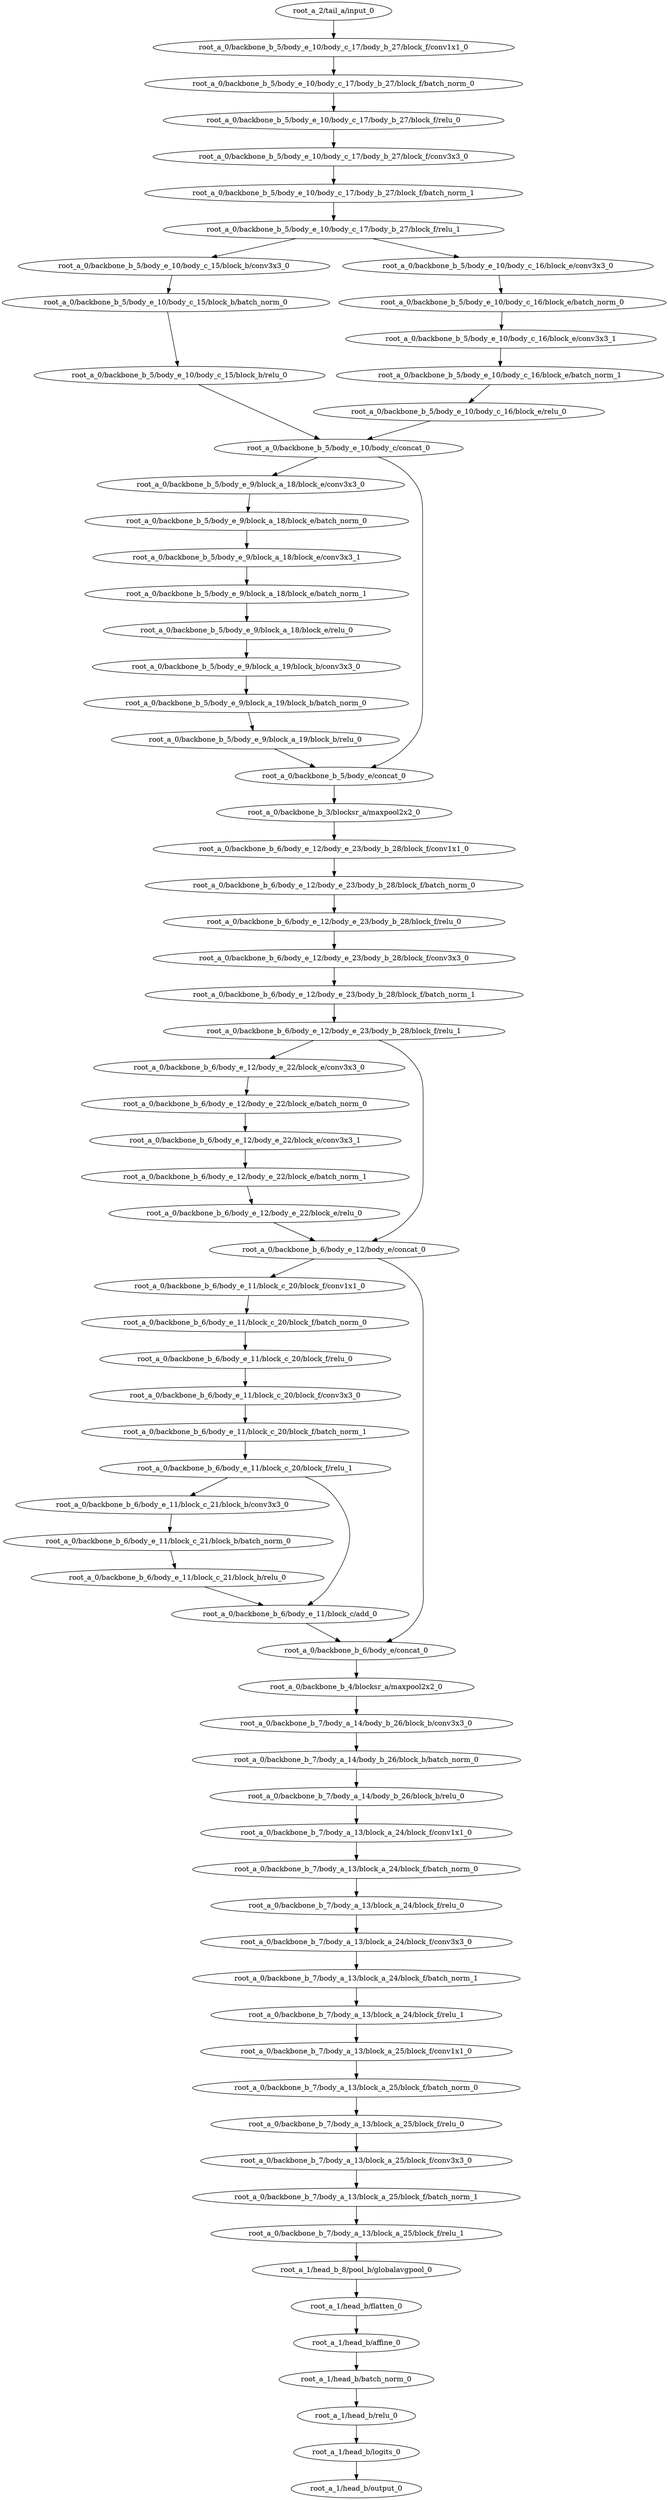 digraph root_a {
	"root_a_2/tail_a/input_0"
	"root_a_0/backbone_b_5/body_e_10/body_c_17/body_b_27/block_f/conv1x1_0"
	"root_a_0/backbone_b_5/body_e_10/body_c_17/body_b_27/block_f/batch_norm_0"
	"root_a_0/backbone_b_5/body_e_10/body_c_17/body_b_27/block_f/relu_0"
	"root_a_0/backbone_b_5/body_e_10/body_c_17/body_b_27/block_f/conv3x3_0"
	"root_a_0/backbone_b_5/body_e_10/body_c_17/body_b_27/block_f/batch_norm_1"
	"root_a_0/backbone_b_5/body_e_10/body_c_17/body_b_27/block_f/relu_1"
	"root_a_0/backbone_b_5/body_e_10/body_c_15/block_b/conv3x3_0"
	"root_a_0/backbone_b_5/body_e_10/body_c_15/block_b/batch_norm_0"
	"root_a_0/backbone_b_5/body_e_10/body_c_15/block_b/relu_0"
	"root_a_0/backbone_b_5/body_e_10/body_c_16/block_e/conv3x3_0"
	"root_a_0/backbone_b_5/body_e_10/body_c_16/block_e/batch_norm_0"
	"root_a_0/backbone_b_5/body_e_10/body_c_16/block_e/conv3x3_1"
	"root_a_0/backbone_b_5/body_e_10/body_c_16/block_e/batch_norm_1"
	"root_a_0/backbone_b_5/body_e_10/body_c_16/block_e/relu_0"
	"root_a_0/backbone_b_5/body_e_10/body_c/concat_0"
	"root_a_0/backbone_b_5/body_e_9/block_a_18/block_e/conv3x3_0"
	"root_a_0/backbone_b_5/body_e_9/block_a_18/block_e/batch_norm_0"
	"root_a_0/backbone_b_5/body_e_9/block_a_18/block_e/conv3x3_1"
	"root_a_0/backbone_b_5/body_e_9/block_a_18/block_e/batch_norm_1"
	"root_a_0/backbone_b_5/body_e_9/block_a_18/block_e/relu_0"
	"root_a_0/backbone_b_5/body_e_9/block_a_19/block_b/conv3x3_0"
	"root_a_0/backbone_b_5/body_e_9/block_a_19/block_b/batch_norm_0"
	"root_a_0/backbone_b_5/body_e_9/block_a_19/block_b/relu_0"
	"root_a_0/backbone_b_5/body_e/concat_0"
	"root_a_0/backbone_b_3/blocksr_a/maxpool2x2_0"
	"root_a_0/backbone_b_6/body_e_12/body_e_23/body_b_28/block_f/conv1x1_0"
	"root_a_0/backbone_b_6/body_e_12/body_e_23/body_b_28/block_f/batch_norm_0"
	"root_a_0/backbone_b_6/body_e_12/body_e_23/body_b_28/block_f/relu_0"
	"root_a_0/backbone_b_6/body_e_12/body_e_23/body_b_28/block_f/conv3x3_0"
	"root_a_0/backbone_b_6/body_e_12/body_e_23/body_b_28/block_f/batch_norm_1"
	"root_a_0/backbone_b_6/body_e_12/body_e_23/body_b_28/block_f/relu_1"
	"root_a_0/backbone_b_6/body_e_12/body_e_22/block_e/conv3x3_0"
	"root_a_0/backbone_b_6/body_e_12/body_e_22/block_e/batch_norm_0"
	"root_a_0/backbone_b_6/body_e_12/body_e_22/block_e/conv3x3_1"
	"root_a_0/backbone_b_6/body_e_12/body_e_22/block_e/batch_norm_1"
	"root_a_0/backbone_b_6/body_e_12/body_e_22/block_e/relu_0"
	"root_a_0/backbone_b_6/body_e_12/body_e/concat_0"
	"root_a_0/backbone_b_6/body_e_11/block_c_20/block_f/conv1x1_0"
	"root_a_0/backbone_b_6/body_e_11/block_c_20/block_f/batch_norm_0"
	"root_a_0/backbone_b_6/body_e_11/block_c_20/block_f/relu_0"
	"root_a_0/backbone_b_6/body_e_11/block_c_20/block_f/conv3x3_0"
	"root_a_0/backbone_b_6/body_e_11/block_c_20/block_f/batch_norm_1"
	"root_a_0/backbone_b_6/body_e_11/block_c_20/block_f/relu_1"
	"root_a_0/backbone_b_6/body_e_11/block_c_21/block_b/conv3x3_0"
	"root_a_0/backbone_b_6/body_e_11/block_c_21/block_b/batch_norm_0"
	"root_a_0/backbone_b_6/body_e_11/block_c_21/block_b/relu_0"
	"root_a_0/backbone_b_6/body_e_11/block_c/add_0"
	"root_a_0/backbone_b_6/body_e/concat_0"
	"root_a_0/backbone_b_4/blocksr_a/maxpool2x2_0"
	"root_a_0/backbone_b_7/body_a_14/body_b_26/block_b/conv3x3_0"
	"root_a_0/backbone_b_7/body_a_14/body_b_26/block_b/batch_norm_0"
	"root_a_0/backbone_b_7/body_a_14/body_b_26/block_b/relu_0"
	"root_a_0/backbone_b_7/body_a_13/block_a_24/block_f/conv1x1_0"
	"root_a_0/backbone_b_7/body_a_13/block_a_24/block_f/batch_norm_0"
	"root_a_0/backbone_b_7/body_a_13/block_a_24/block_f/relu_0"
	"root_a_0/backbone_b_7/body_a_13/block_a_24/block_f/conv3x3_0"
	"root_a_0/backbone_b_7/body_a_13/block_a_24/block_f/batch_norm_1"
	"root_a_0/backbone_b_7/body_a_13/block_a_24/block_f/relu_1"
	"root_a_0/backbone_b_7/body_a_13/block_a_25/block_f/conv1x1_0"
	"root_a_0/backbone_b_7/body_a_13/block_a_25/block_f/batch_norm_0"
	"root_a_0/backbone_b_7/body_a_13/block_a_25/block_f/relu_0"
	"root_a_0/backbone_b_7/body_a_13/block_a_25/block_f/conv3x3_0"
	"root_a_0/backbone_b_7/body_a_13/block_a_25/block_f/batch_norm_1"
	"root_a_0/backbone_b_7/body_a_13/block_a_25/block_f/relu_1"
	"root_a_1/head_b_8/pool_b/globalavgpool_0"
	"root_a_1/head_b/flatten_0"
	"root_a_1/head_b/affine_0"
	"root_a_1/head_b/batch_norm_0"
	"root_a_1/head_b/relu_0"
	"root_a_1/head_b/logits_0"
	"root_a_1/head_b/output_0"

	"root_a_2/tail_a/input_0" -> "root_a_0/backbone_b_5/body_e_10/body_c_17/body_b_27/block_f/conv1x1_0"
	"root_a_0/backbone_b_5/body_e_10/body_c_17/body_b_27/block_f/conv1x1_0" -> "root_a_0/backbone_b_5/body_e_10/body_c_17/body_b_27/block_f/batch_norm_0"
	"root_a_0/backbone_b_5/body_e_10/body_c_17/body_b_27/block_f/batch_norm_0" -> "root_a_0/backbone_b_5/body_e_10/body_c_17/body_b_27/block_f/relu_0"
	"root_a_0/backbone_b_5/body_e_10/body_c_17/body_b_27/block_f/relu_0" -> "root_a_0/backbone_b_5/body_e_10/body_c_17/body_b_27/block_f/conv3x3_0"
	"root_a_0/backbone_b_5/body_e_10/body_c_17/body_b_27/block_f/conv3x3_0" -> "root_a_0/backbone_b_5/body_e_10/body_c_17/body_b_27/block_f/batch_norm_1"
	"root_a_0/backbone_b_5/body_e_10/body_c_17/body_b_27/block_f/batch_norm_1" -> "root_a_0/backbone_b_5/body_e_10/body_c_17/body_b_27/block_f/relu_1"
	"root_a_0/backbone_b_5/body_e_10/body_c_17/body_b_27/block_f/relu_1" -> "root_a_0/backbone_b_5/body_e_10/body_c_15/block_b/conv3x3_0"
	"root_a_0/backbone_b_5/body_e_10/body_c_15/block_b/conv3x3_0" -> "root_a_0/backbone_b_5/body_e_10/body_c_15/block_b/batch_norm_0"
	"root_a_0/backbone_b_5/body_e_10/body_c_15/block_b/batch_norm_0" -> "root_a_0/backbone_b_5/body_e_10/body_c_15/block_b/relu_0"
	"root_a_0/backbone_b_5/body_e_10/body_c_17/body_b_27/block_f/relu_1" -> "root_a_0/backbone_b_5/body_e_10/body_c_16/block_e/conv3x3_0"
	"root_a_0/backbone_b_5/body_e_10/body_c_16/block_e/conv3x3_0" -> "root_a_0/backbone_b_5/body_e_10/body_c_16/block_e/batch_norm_0"
	"root_a_0/backbone_b_5/body_e_10/body_c_16/block_e/batch_norm_0" -> "root_a_0/backbone_b_5/body_e_10/body_c_16/block_e/conv3x3_1"
	"root_a_0/backbone_b_5/body_e_10/body_c_16/block_e/conv3x3_1" -> "root_a_0/backbone_b_5/body_e_10/body_c_16/block_e/batch_norm_1"
	"root_a_0/backbone_b_5/body_e_10/body_c_16/block_e/batch_norm_1" -> "root_a_0/backbone_b_5/body_e_10/body_c_16/block_e/relu_0"
	"root_a_0/backbone_b_5/body_e_10/body_c_15/block_b/relu_0" -> "root_a_0/backbone_b_5/body_e_10/body_c/concat_0"
	"root_a_0/backbone_b_5/body_e_10/body_c_16/block_e/relu_0" -> "root_a_0/backbone_b_5/body_e_10/body_c/concat_0"
	"root_a_0/backbone_b_5/body_e_10/body_c/concat_0" -> "root_a_0/backbone_b_5/body_e_9/block_a_18/block_e/conv3x3_0"
	"root_a_0/backbone_b_5/body_e_9/block_a_18/block_e/conv3x3_0" -> "root_a_0/backbone_b_5/body_e_9/block_a_18/block_e/batch_norm_0"
	"root_a_0/backbone_b_5/body_e_9/block_a_18/block_e/batch_norm_0" -> "root_a_0/backbone_b_5/body_e_9/block_a_18/block_e/conv3x3_1"
	"root_a_0/backbone_b_5/body_e_9/block_a_18/block_e/conv3x3_1" -> "root_a_0/backbone_b_5/body_e_9/block_a_18/block_e/batch_norm_1"
	"root_a_0/backbone_b_5/body_e_9/block_a_18/block_e/batch_norm_1" -> "root_a_0/backbone_b_5/body_e_9/block_a_18/block_e/relu_0"
	"root_a_0/backbone_b_5/body_e_9/block_a_18/block_e/relu_0" -> "root_a_0/backbone_b_5/body_e_9/block_a_19/block_b/conv3x3_0"
	"root_a_0/backbone_b_5/body_e_9/block_a_19/block_b/conv3x3_0" -> "root_a_0/backbone_b_5/body_e_9/block_a_19/block_b/batch_norm_0"
	"root_a_0/backbone_b_5/body_e_9/block_a_19/block_b/batch_norm_0" -> "root_a_0/backbone_b_5/body_e_9/block_a_19/block_b/relu_0"
	"root_a_0/backbone_b_5/body_e_9/block_a_19/block_b/relu_0" -> "root_a_0/backbone_b_5/body_e/concat_0"
	"root_a_0/backbone_b_5/body_e_10/body_c/concat_0" -> "root_a_0/backbone_b_5/body_e/concat_0"
	"root_a_0/backbone_b_5/body_e/concat_0" -> "root_a_0/backbone_b_3/blocksr_a/maxpool2x2_0"
	"root_a_0/backbone_b_3/blocksr_a/maxpool2x2_0" -> "root_a_0/backbone_b_6/body_e_12/body_e_23/body_b_28/block_f/conv1x1_0"
	"root_a_0/backbone_b_6/body_e_12/body_e_23/body_b_28/block_f/conv1x1_0" -> "root_a_0/backbone_b_6/body_e_12/body_e_23/body_b_28/block_f/batch_norm_0"
	"root_a_0/backbone_b_6/body_e_12/body_e_23/body_b_28/block_f/batch_norm_0" -> "root_a_0/backbone_b_6/body_e_12/body_e_23/body_b_28/block_f/relu_0"
	"root_a_0/backbone_b_6/body_e_12/body_e_23/body_b_28/block_f/relu_0" -> "root_a_0/backbone_b_6/body_e_12/body_e_23/body_b_28/block_f/conv3x3_0"
	"root_a_0/backbone_b_6/body_e_12/body_e_23/body_b_28/block_f/conv3x3_0" -> "root_a_0/backbone_b_6/body_e_12/body_e_23/body_b_28/block_f/batch_norm_1"
	"root_a_0/backbone_b_6/body_e_12/body_e_23/body_b_28/block_f/batch_norm_1" -> "root_a_0/backbone_b_6/body_e_12/body_e_23/body_b_28/block_f/relu_1"
	"root_a_0/backbone_b_6/body_e_12/body_e_23/body_b_28/block_f/relu_1" -> "root_a_0/backbone_b_6/body_e_12/body_e_22/block_e/conv3x3_0"
	"root_a_0/backbone_b_6/body_e_12/body_e_22/block_e/conv3x3_0" -> "root_a_0/backbone_b_6/body_e_12/body_e_22/block_e/batch_norm_0"
	"root_a_0/backbone_b_6/body_e_12/body_e_22/block_e/batch_norm_0" -> "root_a_0/backbone_b_6/body_e_12/body_e_22/block_e/conv3x3_1"
	"root_a_0/backbone_b_6/body_e_12/body_e_22/block_e/conv3x3_1" -> "root_a_0/backbone_b_6/body_e_12/body_e_22/block_e/batch_norm_1"
	"root_a_0/backbone_b_6/body_e_12/body_e_22/block_e/batch_norm_1" -> "root_a_0/backbone_b_6/body_e_12/body_e_22/block_e/relu_0"
	"root_a_0/backbone_b_6/body_e_12/body_e_22/block_e/relu_0" -> "root_a_0/backbone_b_6/body_e_12/body_e/concat_0"
	"root_a_0/backbone_b_6/body_e_12/body_e_23/body_b_28/block_f/relu_1" -> "root_a_0/backbone_b_6/body_e_12/body_e/concat_0"
	"root_a_0/backbone_b_6/body_e_12/body_e/concat_0" -> "root_a_0/backbone_b_6/body_e_11/block_c_20/block_f/conv1x1_0"
	"root_a_0/backbone_b_6/body_e_11/block_c_20/block_f/conv1x1_0" -> "root_a_0/backbone_b_6/body_e_11/block_c_20/block_f/batch_norm_0"
	"root_a_0/backbone_b_6/body_e_11/block_c_20/block_f/batch_norm_0" -> "root_a_0/backbone_b_6/body_e_11/block_c_20/block_f/relu_0"
	"root_a_0/backbone_b_6/body_e_11/block_c_20/block_f/relu_0" -> "root_a_0/backbone_b_6/body_e_11/block_c_20/block_f/conv3x3_0"
	"root_a_0/backbone_b_6/body_e_11/block_c_20/block_f/conv3x3_0" -> "root_a_0/backbone_b_6/body_e_11/block_c_20/block_f/batch_norm_1"
	"root_a_0/backbone_b_6/body_e_11/block_c_20/block_f/batch_norm_1" -> "root_a_0/backbone_b_6/body_e_11/block_c_20/block_f/relu_1"
	"root_a_0/backbone_b_6/body_e_11/block_c_20/block_f/relu_1" -> "root_a_0/backbone_b_6/body_e_11/block_c_21/block_b/conv3x3_0"
	"root_a_0/backbone_b_6/body_e_11/block_c_21/block_b/conv3x3_0" -> "root_a_0/backbone_b_6/body_e_11/block_c_21/block_b/batch_norm_0"
	"root_a_0/backbone_b_6/body_e_11/block_c_21/block_b/batch_norm_0" -> "root_a_0/backbone_b_6/body_e_11/block_c_21/block_b/relu_0"
	"root_a_0/backbone_b_6/body_e_11/block_c_20/block_f/relu_1" -> "root_a_0/backbone_b_6/body_e_11/block_c/add_0"
	"root_a_0/backbone_b_6/body_e_11/block_c_21/block_b/relu_0" -> "root_a_0/backbone_b_6/body_e_11/block_c/add_0"
	"root_a_0/backbone_b_6/body_e_11/block_c/add_0" -> "root_a_0/backbone_b_6/body_e/concat_0"
	"root_a_0/backbone_b_6/body_e_12/body_e/concat_0" -> "root_a_0/backbone_b_6/body_e/concat_0"
	"root_a_0/backbone_b_6/body_e/concat_0" -> "root_a_0/backbone_b_4/blocksr_a/maxpool2x2_0"
	"root_a_0/backbone_b_4/blocksr_a/maxpool2x2_0" -> "root_a_0/backbone_b_7/body_a_14/body_b_26/block_b/conv3x3_0"
	"root_a_0/backbone_b_7/body_a_14/body_b_26/block_b/conv3x3_0" -> "root_a_0/backbone_b_7/body_a_14/body_b_26/block_b/batch_norm_0"
	"root_a_0/backbone_b_7/body_a_14/body_b_26/block_b/batch_norm_0" -> "root_a_0/backbone_b_7/body_a_14/body_b_26/block_b/relu_0"
	"root_a_0/backbone_b_7/body_a_14/body_b_26/block_b/relu_0" -> "root_a_0/backbone_b_7/body_a_13/block_a_24/block_f/conv1x1_0"
	"root_a_0/backbone_b_7/body_a_13/block_a_24/block_f/conv1x1_0" -> "root_a_0/backbone_b_7/body_a_13/block_a_24/block_f/batch_norm_0"
	"root_a_0/backbone_b_7/body_a_13/block_a_24/block_f/batch_norm_0" -> "root_a_0/backbone_b_7/body_a_13/block_a_24/block_f/relu_0"
	"root_a_0/backbone_b_7/body_a_13/block_a_24/block_f/relu_0" -> "root_a_0/backbone_b_7/body_a_13/block_a_24/block_f/conv3x3_0"
	"root_a_0/backbone_b_7/body_a_13/block_a_24/block_f/conv3x3_0" -> "root_a_0/backbone_b_7/body_a_13/block_a_24/block_f/batch_norm_1"
	"root_a_0/backbone_b_7/body_a_13/block_a_24/block_f/batch_norm_1" -> "root_a_0/backbone_b_7/body_a_13/block_a_24/block_f/relu_1"
	"root_a_0/backbone_b_7/body_a_13/block_a_24/block_f/relu_1" -> "root_a_0/backbone_b_7/body_a_13/block_a_25/block_f/conv1x1_0"
	"root_a_0/backbone_b_7/body_a_13/block_a_25/block_f/conv1x1_0" -> "root_a_0/backbone_b_7/body_a_13/block_a_25/block_f/batch_norm_0"
	"root_a_0/backbone_b_7/body_a_13/block_a_25/block_f/batch_norm_0" -> "root_a_0/backbone_b_7/body_a_13/block_a_25/block_f/relu_0"
	"root_a_0/backbone_b_7/body_a_13/block_a_25/block_f/relu_0" -> "root_a_0/backbone_b_7/body_a_13/block_a_25/block_f/conv3x3_0"
	"root_a_0/backbone_b_7/body_a_13/block_a_25/block_f/conv3x3_0" -> "root_a_0/backbone_b_7/body_a_13/block_a_25/block_f/batch_norm_1"
	"root_a_0/backbone_b_7/body_a_13/block_a_25/block_f/batch_norm_1" -> "root_a_0/backbone_b_7/body_a_13/block_a_25/block_f/relu_1"
	"root_a_0/backbone_b_7/body_a_13/block_a_25/block_f/relu_1" -> "root_a_1/head_b_8/pool_b/globalavgpool_0"
	"root_a_1/head_b_8/pool_b/globalavgpool_0" -> "root_a_1/head_b/flatten_0"
	"root_a_1/head_b/flatten_0" -> "root_a_1/head_b/affine_0"
	"root_a_1/head_b/affine_0" -> "root_a_1/head_b/batch_norm_0"
	"root_a_1/head_b/batch_norm_0" -> "root_a_1/head_b/relu_0"
	"root_a_1/head_b/relu_0" -> "root_a_1/head_b/logits_0"
	"root_a_1/head_b/logits_0" -> "root_a_1/head_b/output_0"

}
